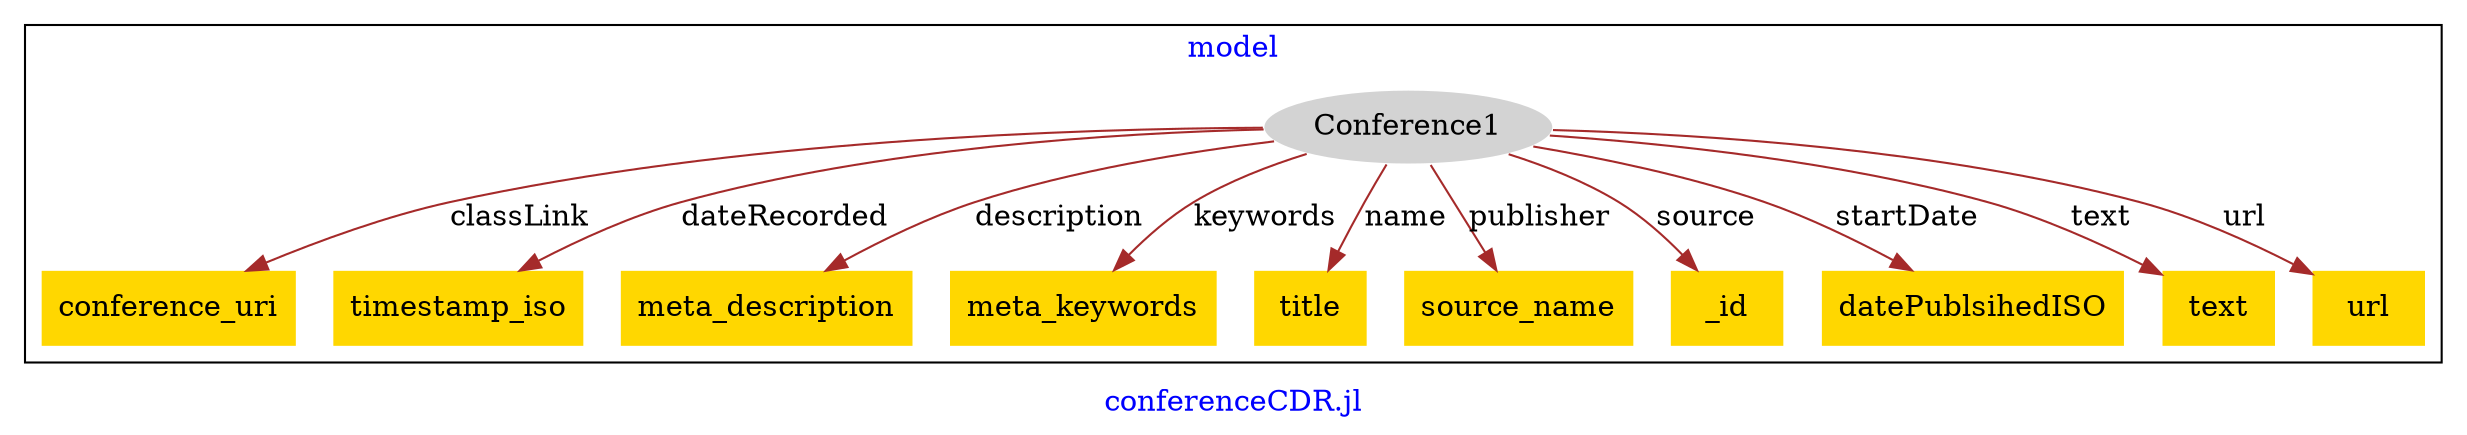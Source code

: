 digraph n0 {
fontcolor="blue"
remincross="true"
label="conferenceCDR.jl"
subgraph cluster {
label="model"
n2[style="filled",color="white",fillcolor="lightgray",label="Conference1"];
n3[shape="plaintext",style="filled",fillcolor="gold",label="conference_uri"];
n4[shape="plaintext",style="filled",fillcolor="gold",label="timestamp_iso"];
n5[shape="plaintext",style="filled",fillcolor="gold",label="meta_description"];
n6[shape="plaintext",style="filled",fillcolor="gold",label="meta_keywords"];
n7[shape="plaintext",style="filled",fillcolor="gold",label="title"];
n8[shape="plaintext",style="filled",fillcolor="gold",label="source_name"];
n9[shape="plaintext",style="filled",fillcolor="gold",label="_id"];
n10[shape="plaintext",style="filled",fillcolor="gold",label="datePublsihedISO"];
n11[shape="plaintext",style="filled",fillcolor="gold",label="text"];
n12[shape="plaintext",style="filled",fillcolor="gold",label="url"];
}
n2 -> n3[color="brown",fontcolor="black",label="classLink"]
n2 -> n4[color="brown",fontcolor="black",label="dateRecorded"]
n2 -> n5[color="brown",fontcolor="black",label="description"]
n2 -> n6[color="brown",fontcolor="black",label="keywords"]
n2 -> n7[color="brown",fontcolor="black",label="name"]
n2 -> n8[color="brown",fontcolor="black",label="publisher"]
n2 -> n9[color="brown",fontcolor="black",label="source"]
n2 -> n10[color="brown",fontcolor="black",label="startDate"]
n2 -> n11[color="brown",fontcolor="black",label="text"]
n2 -> n12[color="brown",fontcolor="black",label="url"]
}
